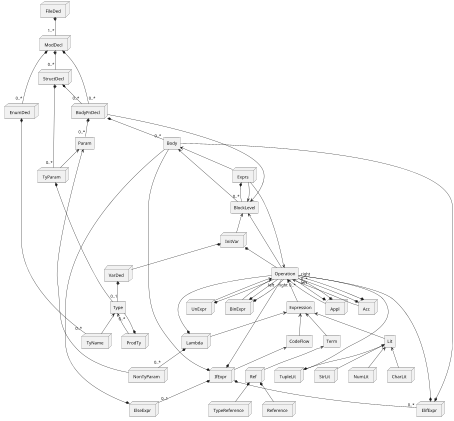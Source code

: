 @startuml
'https://plantuml.com/activity-diagram-beta

scale 0.31

node FileDecl
node ModDecl
node EnumDecl
node StructDecl
node BodyFnDecl
node TyParam
node NonTyParam
node Exprs
node TyName
node InitVar
node VarDecl
node ProdTy
node Appl
node Acc
node UnExpr
node BinExpr
node Lambda
node NumLit
node CharLit
node StrLit
node TupleLit
node Ref
node TypeReference
node Reference
node IfExpr
node ElifExpr
node ElseExpr

rectangle Param
rectangle BlockLevel
rectangle Operation
rectangle Body
rectangle Type
rectangle Expression
rectangle Term
rectangle Lit
rectangle CodeFlow

FileDecl *-- "1..*" ModDecl

ModDecl *-- "0..*" EnumDecl
ModDecl *-- "0..*" StructDecl
ModDecl *-- "0..*" BodyFnDecl

EnumDecl *-- "0..*" TyName

StructDecl *-- "0..*" TyParam
StructDecl *-- "0..*" BodyFnDecl

Param <-- TyParam
Param <-- NonTyParam

BlockLevel <-- Exprs
BlockLevel <-- BodyFnDecl
BlockLevel <-- InitVar
BlockLevel <-- Operation

BodyFnDecl *-- "0..*" Param
BodyFnDecl *-- "0..*" Body

Body <-- Exprs
Body <-- BlockLevel

InitVar *-- VarDecl
InitVar *-- Operation

VarDecl *-- "0..1" Type

Type <-- TyName
Type <-- ProdTy

ProdTy *-- "0..*" Type

TyParam *-- Type

Operation <-- Appl
Operation <-- Acc
Operation <-- UnExpr
Operation <-- BinExpr
Operation <-- Exprs
Operation <-- Expression

Expression <-- Lambda
Expression <-- CodeFlow
Expression <-- Lit
Expression <-- Term

Appl *-- "0..*" Operation
Appl *-- Operation

Acc *-- "left" Operation
Acc *-- "right" Operation

UnExpr *-- Operation

BinExpr *-- "left" Operation
BinExpr *-- "right" Operation

Lambda *-- "0..*" NonTyParam
Lambda *-- Operation

Exprs *-- "0..*" BlockLevel

Lit <-- NumLit
Lit <-- CharLit
Lit <-- StrLit
Lit <-- TupleLit

TupleLit *-- "0..*" Operation

Term <-- Ref

Ref *-- TypeReference
Ref *-- Reference

CodeFlow <-- IfExpr

IfExpr *-- Operation
IfExpr *-- Body
IfExpr *-- "0..*" ElifExpr
IfExpr *-- "0..1" ElseExpr

ElifExpr *-- Operation
ElifExpr *-- Body

ElseExpr *-- Body

@enduml
